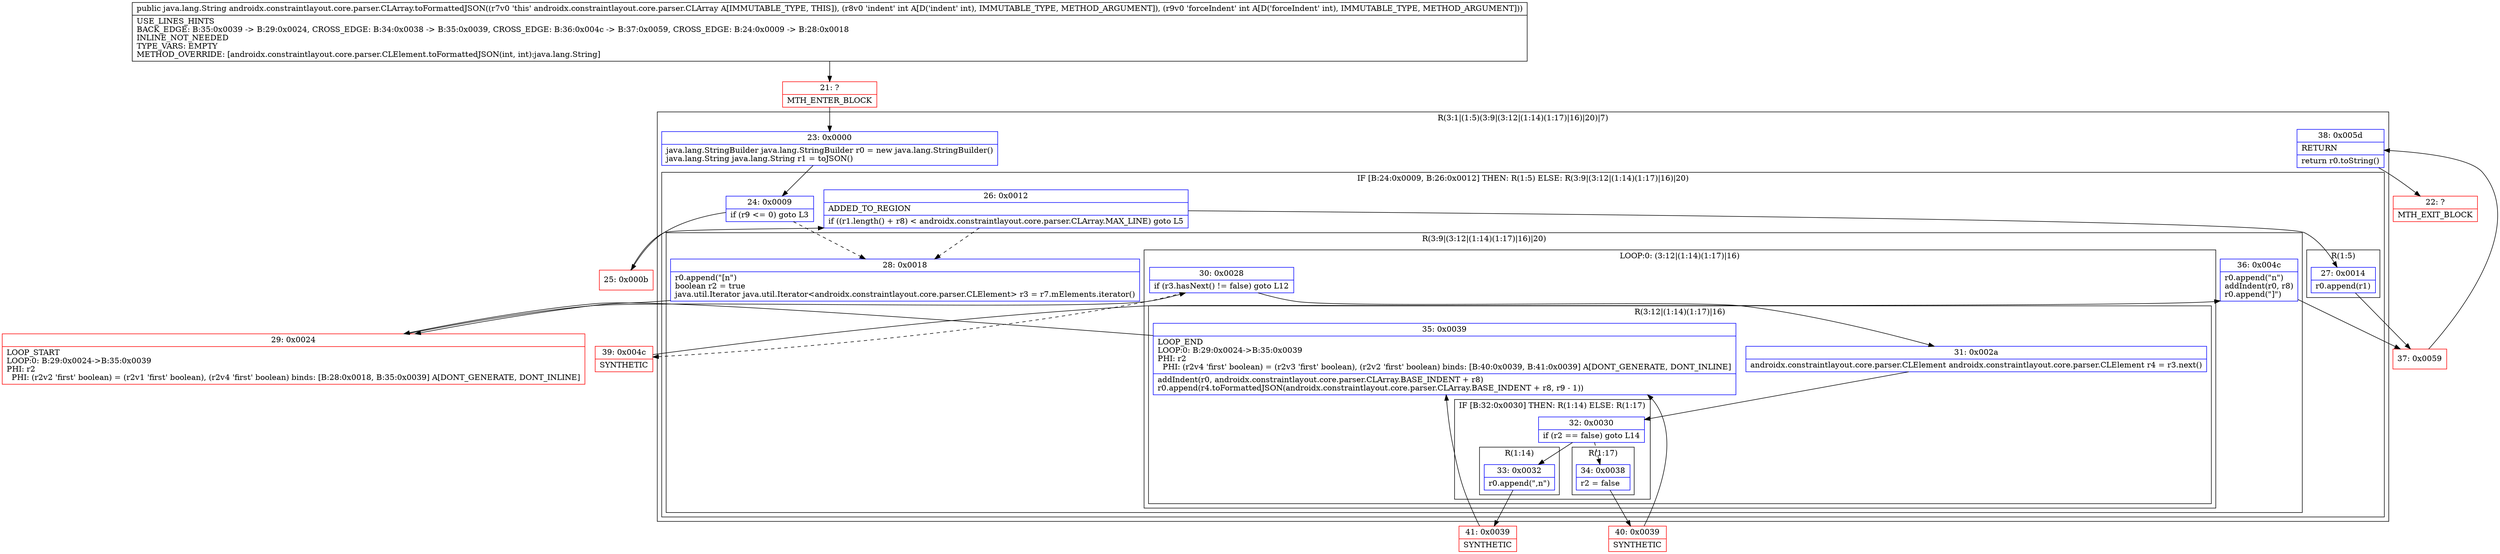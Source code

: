digraph "CFG forandroidx.constraintlayout.core.parser.CLArray.toFormattedJSON(II)Ljava\/lang\/String;" {
subgraph cluster_Region_402338014 {
label = "R(3:1|(1:5)(3:9|(3:12|(1:14)(1:17)|16)|20)|7)";
node [shape=record,color=blue];
Node_23 [shape=record,label="{23\:\ 0x0000|java.lang.StringBuilder java.lang.StringBuilder r0 = new java.lang.StringBuilder()\ljava.lang.String java.lang.String r1 = toJSON()\l}"];
subgraph cluster_IfRegion_498561835 {
label = "IF [B:24:0x0009, B:26:0x0012] THEN: R(1:5) ELSE: R(3:9|(3:12|(1:14)(1:17)|16)|20)";
node [shape=record,color=blue];
Node_24 [shape=record,label="{24\:\ 0x0009|if (r9 \<= 0) goto L3\l}"];
Node_26 [shape=record,label="{26\:\ 0x0012|ADDED_TO_REGION\l|if ((r1.length() + r8) \< androidx.constraintlayout.core.parser.CLArray.MAX_LINE) goto L5\l}"];
subgraph cluster_Region_791096178 {
label = "R(1:5)";
node [shape=record,color=blue];
Node_27 [shape=record,label="{27\:\ 0x0014|r0.append(r1)\l}"];
}
subgraph cluster_Region_1296685145 {
label = "R(3:9|(3:12|(1:14)(1:17)|16)|20)";
node [shape=record,color=blue];
Node_28 [shape=record,label="{28\:\ 0x0018|r0.append(\"[n\")\lboolean r2 = true\ljava.util.Iterator java.util.Iterator\<androidx.constraintlayout.core.parser.CLElement\> r3 = r7.mElements.iterator()\l}"];
subgraph cluster_LoopRegion_1307758193 {
label = "LOOP:0: (3:12|(1:14)(1:17)|16)";
node [shape=record,color=blue];
Node_30 [shape=record,label="{30\:\ 0x0028|if (r3.hasNext() != false) goto L12\l}"];
subgraph cluster_Region_190690697 {
label = "R(3:12|(1:14)(1:17)|16)";
node [shape=record,color=blue];
Node_31 [shape=record,label="{31\:\ 0x002a|androidx.constraintlayout.core.parser.CLElement androidx.constraintlayout.core.parser.CLElement r4 = r3.next()\l}"];
subgraph cluster_IfRegion_736479097 {
label = "IF [B:32:0x0030] THEN: R(1:14) ELSE: R(1:17)";
node [shape=record,color=blue];
Node_32 [shape=record,label="{32\:\ 0x0030|if (r2 == false) goto L14\l}"];
subgraph cluster_Region_1173229610 {
label = "R(1:14)";
node [shape=record,color=blue];
Node_33 [shape=record,label="{33\:\ 0x0032|r0.append(\",n\")\l}"];
}
subgraph cluster_Region_507509716 {
label = "R(1:17)";
node [shape=record,color=blue];
Node_34 [shape=record,label="{34\:\ 0x0038|r2 = false\l}"];
}
}
Node_35 [shape=record,label="{35\:\ 0x0039|LOOP_END\lLOOP:0: B:29:0x0024\-\>B:35:0x0039\lPHI: r2 \l  PHI: (r2v4 'first' boolean) = (r2v3 'first' boolean), (r2v2 'first' boolean) binds: [B:40:0x0039, B:41:0x0039] A[DONT_GENERATE, DONT_INLINE]\l|addIndent(r0, androidx.constraintlayout.core.parser.CLArray.BASE_INDENT + r8)\lr0.append(r4.toFormattedJSON(androidx.constraintlayout.core.parser.CLArray.BASE_INDENT + r8, r9 \- 1))\l}"];
}
}
Node_36 [shape=record,label="{36\:\ 0x004c|r0.append(\"n\")\laddIndent(r0, r8)\lr0.append(\"]\")\l}"];
}
}
Node_38 [shape=record,label="{38\:\ 0x005d|RETURN\l|return r0.toString()\l}"];
}
Node_21 [shape=record,color=red,label="{21\:\ ?|MTH_ENTER_BLOCK\l}"];
Node_25 [shape=record,color=red,label="{25\:\ 0x000b}"];
Node_37 [shape=record,color=red,label="{37\:\ 0x0059}"];
Node_22 [shape=record,color=red,label="{22\:\ ?|MTH_EXIT_BLOCK\l}"];
Node_29 [shape=record,color=red,label="{29\:\ 0x0024|LOOP_START\lLOOP:0: B:29:0x0024\-\>B:35:0x0039\lPHI: r2 \l  PHI: (r2v2 'first' boolean) = (r2v1 'first' boolean), (r2v4 'first' boolean) binds: [B:28:0x0018, B:35:0x0039] A[DONT_GENERATE, DONT_INLINE]\l}"];
Node_41 [shape=record,color=red,label="{41\:\ 0x0039|SYNTHETIC\l}"];
Node_40 [shape=record,color=red,label="{40\:\ 0x0039|SYNTHETIC\l}"];
Node_39 [shape=record,color=red,label="{39\:\ 0x004c|SYNTHETIC\l}"];
MethodNode[shape=record,label="{public java.lang.String androidx.constraintlayout.core.parser.CLArray.toFormattedJSON((r7v0 'this' androidx.constraintlayout.core.parser.CLArray A[IMMUTABLE_TYPE, THIS]), (r8v0 'indent' int A[D('indent' int), IMMUTABLE_TYPE, METHOD_ARGUMENT]), (r9v0 'forceIndent' int A[D('forceIndent' int), IMMUTABLE_TYPE, METHOD_ARGUMENT]))  | USE_LINES_HINTS\lBACK_EDGE: B:35:0x0039 \-\> B:29:0x0024, CROSS_EDGE: B:34:0x0038 \-\> B:35:0x0039, CROSS_EDGE: B:36:0x004c \-\> B:37:0x0059, CROSS_EDGE: B:24:0x0009 \-\> B:28:0x0018\lINLINE_NOT_NEEDED\lTYPE_VARS: EMPTY\lMETHOD_OVERRIDE: [androidx.constraintlayout.core.parser.CLElement.toFormattedJSON(int, int):java.lang.String]\l}"];
MethodNode -> Node_21;Node_23 -> Node_24;
Node_24 -> Node_25;
Node_24 -> Node_28[style=dashed];
Node_26 -> Node_27;
Node_26 -> Node_28[style=dashed];
Node_27 -> Node_37;
Node_28 -> Node_29;
Node_30 -> Node_31;
Node_30 -> Node_39[style=dashed];
Node_31 -> Node_32;
Node_32 -> Node_33;
Node_32 -> Node_34[style=dashed];
Node_33 -> Node_41;
Node_34 -> Node_40;
Node_35 -> Node_29;
Node_36 -> Node_37;
Node_38 -> Node_22;
Node_21 -> Node_23;
Node_25 -> Node_26;
Node_37 -> Node_38;
Node_29 -> Node_30;
Node_41 -> Node_35;
Node_40 -> Node_35;
Node_39 -> Node_36;
}

